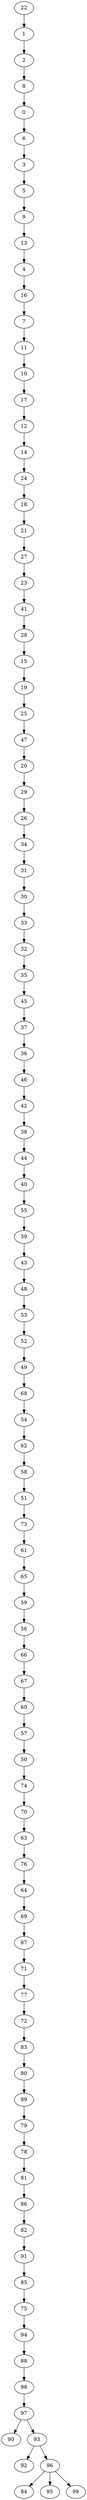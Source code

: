 digraph my_graph {
22 [label=22]
1 [label=1]
2 [label=2]
8 [label=8]
0 [label=0]
6 [label=6]
3 [label=3]
5 [label=5]
9 [label=9]
13 [label=13]
4 [label=4]
16 [label=16]
7 [label=7]
11 [label=11]
10 [label=10]
17 [label=17]
12 [label=12]
14 [label=14]
24 [label=24]
18 [label=18]
21 [label=21]
27 [label=27]
23 [label=23]
41 [label=41]
28 [label=28]
15 [label=15]
19 [label=19]
25 [label=25]
47 [label=47]
20 [label=20]
29 [label=29]
26 [label=26]
34 [label=34]
31 [label=31]
30 [label=30]
33 [label=33]
32 [label=32]
35 [label=35]
45 [label=45]
37 [label=37]
36 [label=36]
46 [label=46]
42 [label=42]
38 [label=38]
44 [label=44]
40 [label=40]
55 [label=55]
39 [label=39]
43 [label=43]
48 [label=48]
53 [label=53]
52 [label=52]
49 [label=49]
68 [label=68]
54 [label=54]
62 [label=62]
58 [label=58]
51 [label=51]
73 [label=73]
61 [label=61]
65 [label=65]
59 [label=59]
56 [label=56]
66 [label=66]
67 [label=67]
60 [label=60]
57 [label=57]
50 [label=50]
74 [label=74]
70 [label=70]
63 [label=63]
76 [label=76]
64 [label=64]
69 [label=69]
87 [label=87]
71 [label=71]
77 [label=77]
72 [label=72]
83 [label=83]
80 [label=80]
89 [label=89]
79 [label=79]
78 [label=78]
81 [label=81]
86 [label=86]
82 [label=82]
91 [label=91]
85 [label=85]
75 [label=75]
94 [label=94]
88 [label=88]
98 [label=98]
97 [label=97]
90 [label=90]
93 [label=93]
92 [label=92]
96 [label=96]
84 [label=84]
95 [label=95]
99 [label=99]
22->1
1->2
2->8
8->0
0->6
6->3
3->5
5->9
9->13
13->4
4->16
16->7
7->11
11->10
10->17
17->12
12->14
14->24
24->18
18->21
21->27
27->23
23->41
41->28
28->15
15->19
19->25
25->47
47->20
20->29
29->26
26->34
34->31
31->30
30->33
33->32
32->35
35->45
45->37
37->36
36->46
46->42
42->38
38->44
44->40
40->55
55->39
39->43
43->48
48->53
53->52
52->49
49->68
68->54
54->62
62->58
58->51
51->73
73->61
61->65
65->59
59->56
56->66
66->67
67->60
60->57
57->50
50->74
74->70
70->63
63->76
76->64
64->69
69->87
87->71
71->77
77->72
72->83
83->80
80->89
89->79
79->78
78->81
81->86
86->82
82->91
91->85
85->75
75->94
94->88
88->98
98->97
97->90
97->93
93->92
93->96
96->84
96->95
96->99
}